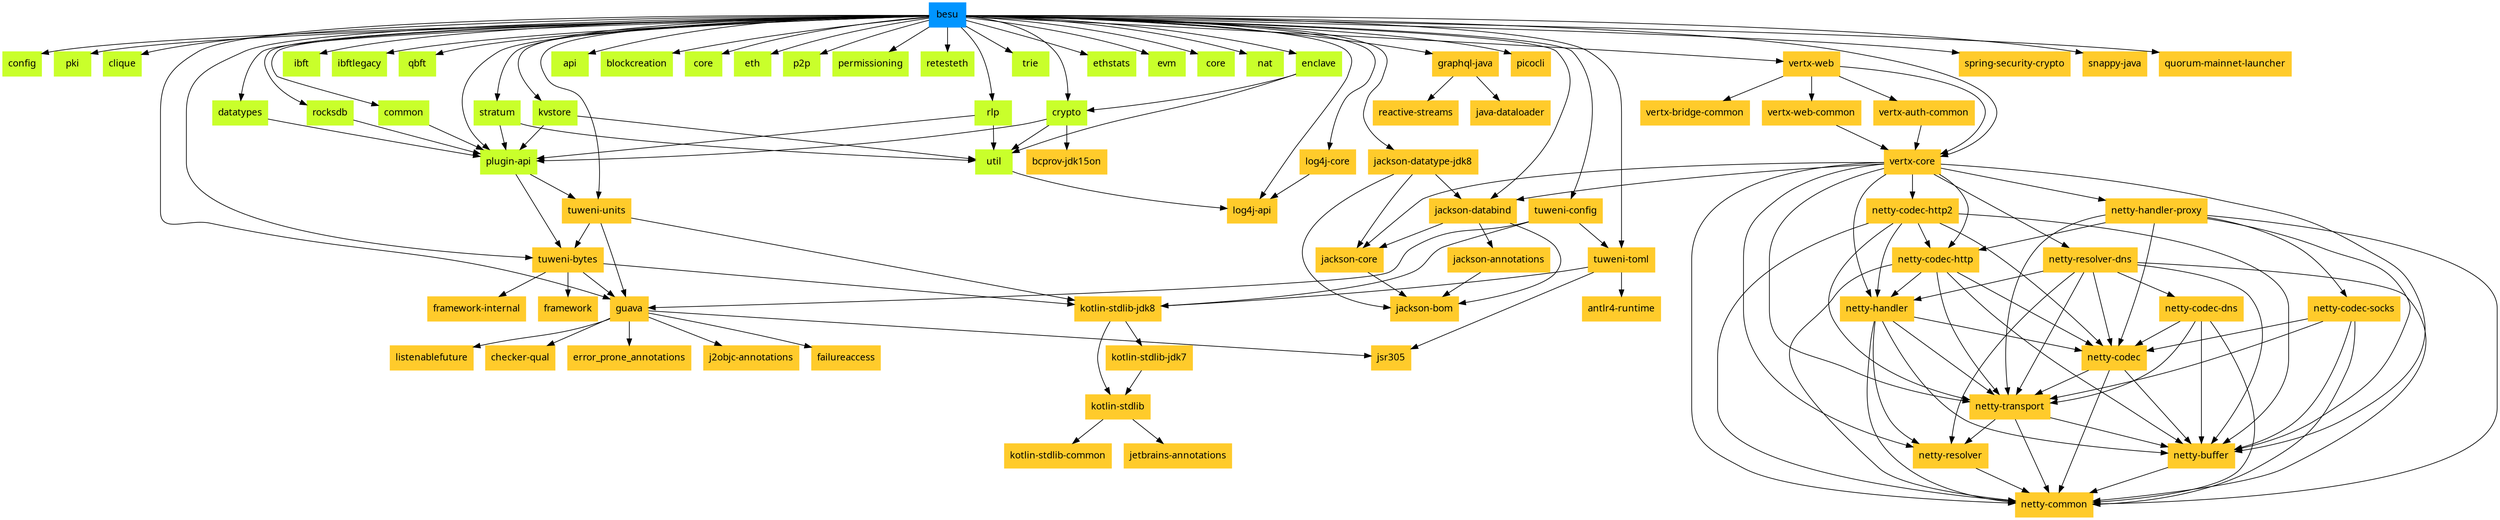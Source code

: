 digraph "tree" {
node ["fontname"="Linux Biolinum"]
"besubesu" ["shape"="rectangle","color"="#0095FF","style"="filled","label"="besu"]
"besuconfig" ["shape"="rectangle","color"="#C9FF2B","style"="filled","label"="config"]
"besupki" ["shape"="rectangle","color"="#C9FF2B","style"="filled","label"="pki"]
"besuconsensusclique" ["shape"="rectangle","color"="#C9FF2B","style"="filled","label"="clique"]
"besuconsensuscommon" ["shape"="rectangle","color"="#C9FF2B","style"="filled","label"="common"]
"besupluginapi" ["style"="filled","label"="plugin-api","shape"="rectangle","color"="#C9FF2B"]
"orgapachetuwenituweniunits" ["style"="filled","label"="tuweni-units","shape"="rectangle","color"="#ffcb2b"]
"orgapachetuwenituwenibytes" ["style"="filled","label"="tuweni-bytes","shape"="rectangle","color"="#ffcb2b"]
"comgoogleguavaguava" ["style"="filled","label"="guava","shape"="rectangle","color"="#ffcb2b"]
"comgoogleguavafailureaccess" ["shape"="rectangle","color"="#ffcb2b","style"="filled","label"="failureaccess"]
"comgoogleguavalistenablefuture" ["shape"="rectangle","color"="#ffcb2b","style"="filled","label"="listenablefuture"]
"comgooglecodefindbugsjsr305" ["shape"="rectangle","color"="#ffcb2b","style"="filled","label"="jsr305"]
"orgcheckerframeworkcheckerqual" ["shape"="rectangle","color"="#ffcb2b","style"="filled","label"="checker-qual"]
"comgoogleerrorproneerror_prone_annotations" ["shape"="rectangle","color"="#ffcb2b","style"="filled","label"="error_prone_annotations"]
"comgooglej2objcj2objcannotations" ["shape"="rectangle","color"="#ffcb2b","style"="filled","label"="j2objc-annotations"]
"orgconnidframework" ["shape"="rectangle","color"="#ffcb2b","style"="filled","label"="framework"]
"orgconnidframeworkinternal" ["shape"="rectangle","color"="#ffcb2b","style"="filled","label"="framework-internal"]
"orgjetbrainskotlinkotlinstdlibjdk8" ["style"="filled","label"="kotlin-stdlib-jdk8","shape"="rectangle","color"="#ffcb2b"]
"orgjetbrainskotlinkotlinstdlibjdk7" ["shape"="rectangle","color"="#ffcb2b","style"="filled","label"="kotlin-stdlib-jdk7"]
"orgjetbrainskotlinkotlinstdlib" ["style"="filled","label"="kotlin-stdlib","shape"="rectangle","color"="#ffcb2b"]
"orgjetbrainskotlinkotlinstdlibcommon" ["shape"="rectangle","color"="#ffcb2b","style"="filled","label"="kotlin-stdlib-common"]
"orgjetbrainsannotations" ["shape"="rectangle","color"="#ffcb2b","style"="filled","label"="jetbrains-annotations"]
"besuconsensusibft" ["shape"="rectangle","color"="#C9FF2B","style"="filled","label"="ibft"]
"besuconsensusibftlegacy" ["shape"="rectangle","color"="#C9FF2B","style"="filled","label"="ibftlegacy"]
"besuconsensusqbft" ["shape"="rectangle","color"="#C9FF2B","style"="filled","label"="qbft"]
"besucrypto" ["style"="filled","label"="crypto","shape"="rectangle","color"="#C9FF2B"]
"besuutil" ["style"="filled","label"="util","shape"="rectangle","color"="#C9FF2B"]
"orgapachelogginglog4jlog4japi" ["shape"="rectangle","color"="#ffcb2b","style"="filled","label"="log4j-api"]
"orgbouncycastlebcprovjdk15on" ["shape"="rectangle","color"="#ffcb2b","style"="filled","label"="bcprov-jdk15on"]
"besudatatypes" ["shape"="rectangle","color"="#C9FF2B","style"="filled","label"="datatypes"]
"besuenclave" ["shape"="rectangle","color"="#C9FF2B","style"="filled","label"="enclave"]
"besuethereumapi" ["shape"="rectangle","color"="#C9FF2B","style"="filled","label"="api"]
"besuethereumblockcreation" ["shape"="rectangle","color"="#C9FF2B","style"="filled","label"="blockcreation"]
"besuethereumcore" ["shape"="rectangle","color"="#C9FF2B","style"="filled","label"="core"]
"besuethereumeth" ["shape"="rectangle","color"="#C9FF2B","style"="filled","label"="eth"]
"besuethereump2p" ["shape"="rectangle","color"="#C9FF2B","style"="filled","label"="p2p"]
"besuethereumpermissioning" ["shape"="rectangle","color"="#C9FF2B","style"="filled","label"="permissioning"]
"besuethereumretesteth" ["shape"="rectangle","color"="#C9FF2B","style"="filled","label"="retesteth"]
"besuethereumrlp" ["shape"="rectangle","color"="#C9FF2B","style"="filled","label"="rlp"]
"besuethereumtrie" ["shape"="rectangle","color"="#C9FF2B","style"="filled","label"="trie"]
"besuethereumstratum" ["shape"="rectangle","color"="#C9FF2B","style"="filled","label"="stratum"]
"besuethereumethstats" ["shape"="rectangle","color"="#C9FF2B","style"="filled","label"="ethstats"]
"besuevm" ["shape"="rectangle","color"="#C9FF2B","style"="filled","label"="evm"]
"besumetricscore" ["shape"="rectangle","color"="#C9FF2B","style"="filled","label"="core"]
"besunat" ["shape"="rectangle","color"="#C9FF2B","style"="filled","label"="nat"]
"besupluginsrocksdb" ["shape"="rectangle","color"="#C9FF2B","style"="filled","label"="rocksdb"]
"besuserviceskvstore" ["shape"="rectangle","color"="#C9FF2B","style"="filled","label"="kvstore"]
"comfasterxmljacksoncorejacksondatabind" ["style"="filled","label"="jackson-databind","shape"="rectangle","color"="#ffcb2b"]
"comfasterxmljacksoncorejacksonannotations" ["shape"="rectangle","color"="#ffcb2b","style"="filled","label"="jackson-annotations"]
"comfasterxmljacksonjacksonbom" ["shape"="rectangle","color"="#ffcb2b","style"="filled","label"="jackson-bom"]
"comfasterxmljacksoncorejacksoncore" ["style"="filled","label"="jackson-core","shape"="rectangle","color"="#ffcb2b"]
"comfasterxmljacksondatatypejacksondatatypejdk8" ["shape"="rectangle","color"="#ffcb2b","style"="filled","label"="jackson-datatype-jdk8"]
"comgraphqljavagraphqljava" ["shape"="rectangle","color"="#ffcb2b","style"="filled","label"="graphql-java"]
"comgraphqljavajavadataloader" ["shape"="rectangle","color"="#ffcb2b","style"="filled","label"="java-dataloader"]
"orgreactivestreamsreactivestreams" ["shape"="rectangle","color"="#ffcb2b","style"="filled","label"="reactive-streams"]
"infopicoclipicocli" ["shape"="rectangle","color"="#ffcb2b","style"="filled","label"="picocli"]
"iovertxvertxcore" ["style"="filled","label"="vertx-core","shape"="rectangle","color"="#ffcb2b"]
"ionettynettyhandlerproxy" ["shape"="rectangle","color"="#ffcb2b","style"="filled","label"="netty-handler-proxy"]
"ionettynettycodechttp" ["style"="filled","label"="netty-codec-http","shape"="rectangle","color"="#ffcb2b"]
"ionettynettyhandler" ["style"="filled","label"="netty-handler","shape"="rectangle","color"="#ffcb2b"]
"ionettynettycodec" ["style"="filled","label"="netty-codec","shape"="rectangle","color"="#ffcb2b"]
"ionettynettytransport" ["style"="filled","label"="netty-transport","shape"="rectangle","color"="#ffcb2b"]
"ionettynettybuffer" ["style"="filled","label"="netty-buffer","shape"="rectangle","color"="#ffcb2b"]
"ionettynettycommon" ["shape"="rectangle","color"="#ffcb2b","style"="filled","label"="netty-common"]
"ionettynettyresolver" ["style"="filled","label"="netty-resolver","shape"="rectangle","color"="#ffcb2b"]
"ionettynettycodecsocks" ["shape"="rectangle","color"="#ffcb2b","style"="filled","label"="netty-codec-socks"]
"ionettynettycodechttp2" ["shape"="rectangle","color"="#ffcb2b","style"="filled","label"="netty-codec-http2"]
"ionettynettyresolverdns" ["shape"="rectangle","color"="#ffcb2b","style"="filled","label"="netty-resolver-dns"]
"ionettynettycodecdns" ["shape"="rectangle","color"="#ffcb2b","style"="filled","label"="netty-codec-dns"]
"iovertxvertxweb" ["shape"="rectangle","color"="#ffcb2b","style"="filled","label"="vertx-web"]
"iovertxvertxwebcommon" ["shape"="rectangle","color"="#ffcb2b","style"="filled","label"="vertx-web-common"]
"iovertxvertxauthcommon" ["shape"="rectangle","color"="#ffcb2b","style"="filled","label"="vertx-auth-common"]
"iovertxvertxbridgecommon" ["shape"="rectangle","color"="#ffcb2b","style"="filled","label"="vertx-bridge-common"]
"orgapachelogginglog4jlog4jcore" ["shape"="rectangle","color"="#ffcb2b","style"="filled","label"="log4j-core"]
"orgapachetuwenituweniconfig" ["shape"="rectangle","color"="#ffcb2b","style"="filled","label"="tuweni-config"]
"orgapachetuwenituwenitoml" ["style"="filled","label"="tuweni-toml","shape"="rectangle","color"="#ffcb2b"]
"organtlrantlr4runtime" ["shape"="rectangle","color"="#ffcb2b","style"="filled","label"="antlr4-runtime"]
"orgspringframeworksecurityspringsecuritycrypto" ["shape"="rectangle","color"="#ffcb2b","style"="filled","label"="spring-security-crypto"]
"orgxerialsnappysnappyjava" ["shape"="rectangle","color"="#ffcb2b","style"="filled","label"="snappy-java"]
"netconsensysservicesquorummainnetlauncher" ["shape"="rectangle","color"="#ffcb2b","style"="filled","label"="quorum-mainnet-launcher"]
{
graph ["rank"="same"]
"besubesu"
}
"besubesu" -> "besuconfig"
"besubesu" -> "besupki"
"besubesu" -> "besuconsensusclique"
"besubesu" -> "besuconsensuscommon"
"besubesu" -> "besuconsensusibft"
"besubesu" -> "besuconsensusibftlegacy"
"besubesu" -> "besuconsensusqbft"
"besubesu" -> "besucrypto"
"besubesu" -> "besudatatypes"
"besubesu" -> "besuenclave"
"besubesu" -> "besuethereumapi"
"besubesu" -> "besuethereumblockcreation"
"besubesu" -> "besuethereumcore"
"besubesu" -> "besuethereumeth"
"besubesu" -> "besuethereump2p"
"besubesu" -> "besuethereumpermissioning"
"besubesu" -> "besuethereumretesteth"
"besubesu" -> "besuethereumrlp"
"besubesu" -> "besuethereumtrie"
"besubesu" -> "besuethereumstratum"
"besubesu" -> "besuethereumethstats"
"besubesu" -> "besuevm"
"besubesu" -> "besumetricscore"
"besubesu" -> "besunat"
"besubesu" -> "besupluginapi"
"besubesu" -> "besupluginsrocksdb"
"besubesu" -> "besuserviceskvstore"
"besubesu" -> "comfasterxmljacksoncorejacksondatabind"
"besubesu" -> "comfasterxmljacksondatatypejacksondatatypejdk8"
"besubesu" -> "comgoogleguavaguava"
"besubesu" -> "comgraphqljavagraphqljava"
"besubesu" -> "infopicoclipicocli"
"besubesu" -> "iovertxvertxcore"
"besubesu" -> "iovertxvertxweb"
"besubesu" -> "orgapachelogginglog4jlog4japi"
"besubesu" -> "orgapachelogginglog4jlog4jcore"
"besubesu" -> "orgapachetuwenituwenibytes"
"besubesu" -> "orgapachetuwenituweniconfig"
"besubesu" -> "orgapachetuwenituwenitoml"
"besubesu" -> "orgapachetuwenituweniunits"
"besubesu" -> "orgspringframeworksecurityspringsecuritycrypto"
"besubesu" -> "orgxerialsnappysnappyjava"
"besubesu" -> "netconsensysservicesquorummainnetlauncher"
"besuconsensuscommon" -> "besupluginapi"
"besupluginapi" -> "orgapachetuwenituweniunits"
"besupluginapi" -> "orgapachetuwenituwenibytes"
"orgapachetuwenituweniunits" -> "orgapachetuwenituwenibytes"
"orgapachetuwenituweniunits" -> "comgoogleguavaguava"
"orgapachetuwenituweniunits" -> "orgjetbrainskotlinkotlinstdlibjdk8"
"orgapachetuwenituwenibytes" -> "comgoogleguavaguava"
"orgapachetuwenituwenibytes" -> "orgconnidframework"
"orgapachetuwenituwenibytes" -> "orgconnidframeworkinternal"
"orgapachetuwenituwenibytes" -> "orgjetbrainskotlinkotlinstdlibjdk8"
"comgoogleguavaguava" -> "comgoogleguavafailureaccess"
"comgoogleguavaguava" -> "comgoogleguavalistenablefuture"
"comgoogleguavaguava" -> "comgooglecodefindbugsjsr305"
"comgoogleguavaguava" -> "orgcheckerframeworkcheckerqual"
"comgoogleguavaguava" -> "comgoogleerrorproneerror_prone_annotations"
"comgoogleguavaguava" -> "comgooglej2objcj2objcannotations"
"orgjetbrainskotlinkotlinstdlibjdk8" -> "orgjetbrainskotlinkotlinstdlibjdk7"
"orgjetbrainskotlinkotlinstdlibjdk8" -> "orgjetbrainskotlinkotlinstdlib"
"orgjetbrainskotlinkotlinstdlibjdk7" -> "orgjetbrainskotlinkotlinstdlib"
"orgjetbrainskotlinkotlinstdlib" -> "orgjetbrainskotlinkotlinstdlibcommon"
"orgjetbrainskotlinkotlinstdlib" -> "orgjetbrainsannotations"
"besucrypto" -> "besupluginapi"
"besucrypto" -> "besuutil"
"besucrypto" -> "orgbouncycastlebcprovjdk15on"
"besuutil" -> "orgapachelogginglog4jlog4japi"
"besudatatypes" -> "besupluginapi"
"besuenclave" -> "besucrypto"
"besuenclave" -> "besuutil"
"besuethereumrlp" -> "besupluginapi"
"besuethereumrlp" -> "besuutil"
"besuethereumstratum" -> "besupluginapi"
"besuethereumstratum" -> "besuutil"
"besupluginsrocksdb" -> "besupluginapi"
"besuserviceskvstore" -> "besupluginapi"
"besuserviceskvstore" -> "besuutil"
"comfasterxmljacksoncorejacksondatabind" -> "comfasterxmljacksoncorejacksonannotations"
"comfasterxmljacksoncorejacksondatabind" -> "comfasterxmljacksoncorejacksoncore"
"comfasterxmljacksoncorejacksondatabind" -> "comfasterxmljacksonjacksonbom"
"comfasterxmljacksoncorejacksonannotations" -> "comfasterxmljacksonjacksonbom"
"comfasterxmljacksoncorejacksoncore" -> "comfasterxmljacksonjacksonbom"
"comfasterxmljacksondatatypejacksondatatypejdk8" -> "comfasterxmljacksoncorejacksoncore"
"comfasterxmljacksondatatypejacksondatatypejdk8" -> "comfasterxmljacksonjacksonbom"
"comfasterxmljacksondatatypejacksondatatypejdk8" -> "comfasterxmljacksoncorejacksondatabind"
"comgraphqljavagraphqljava" -> "comgraphqljavajavadataloader"
"comgraphqljavagraphqljava" -> "orgreactivestreamsreactivestreams"
"iovertxvertxcore" -> "comfasterxmljacksoncorejacksoncore"
"iovertxvertxcore" -> "comfasterxmljacksoncorejacksondatabind"
"iovertxvertxcore" -> "ionettynettyhandlerproxy"
"iovertxvertxcore" -> "ionettynettycodechttp2"
"iovertxvertxcore" -> "ionettynettycodechttp"
"iovertxvertxcore" -> "ionettynettyresolverdns"
"iovertxvertxcore" -> "ionettynettyhandler"
"iovertxvertxcore" -> "ionettynettytransport"
"iovertxvertxcore" -> "ionettynettybuffer"
"iovertxvertxcore" -> "ionettynettyresolver"
"iovertxvertxcore" -> "ionettynettycommon"
"ionettynettyhandlerproxy" -> "ionettynettycodechttp"
"ionettynettyhandlerproxy" -> "ionettynettycodecsocks"
"ionettynettyhandlerproxy" -> "ionettynettycodec"
"ionettynettyhandlerproxy" -> "ionettynettytransport"
"ionettynettyhandlerproxy" -> "ionettynettybuffer"
"ionettynettyhandlerproxy" -> "ionettynettycommon"
"ionettynettycodechttp" -> "ionettynettyhandler"
"ionettynettycodechttp" -> "ionettynettycodec"
"ionettynettycodechttp" -> "ionettynettytransport"
"ionettynettycodechttp" -> "ionettynettybuffer"
"ionettynettycodechttp" -> "ionettynettycommon"
"ionettynettyhandler" -> "ionettynettycodec"
"ionettynettyhandler" -> "ionettynettytransport"
"ionettynettyhandler" -> "ionettynettybuffer"
"ionettynettyhandler" -> "ionettynettyresolver"
"ionettynettyhandler" -> "ionettynettycommon"
"ionettynettycodec" -> "ionettynettytransport"
"ionettynettycodec" -> "ionettynettybuffer"
"ionettynettycodec" -> "ionettynettycommon"
"ionettynettytransport" -> "ionettynettybuffer"
"ionettynettytransport" -> "ionettynettyresolver"
"ionettynettytransport" -> "ionettynettycommon"
"ionettynettybuffer" -> "ionettynettycommon"
"ionettynettyresolver" -> "ionettynettycommon"
"ionettynettycodecsocks" -> "ionettynettycodec"
"ionettynettycodecsocks" -> "ionettynettytransport"
"ionettynettycodecsocks" -> "ionettynettybuffer"
"ionettynettycodecsocks" -> "ionettynettycommon"
"ionettynettycodechttp2" -> "ionettynettycodechttp"
"ionettynettycodechttp2" -> "ionettynettyhandler"
"ionettynettycodechttp2" -> "ionettynettycodec"
"ionettynettycodechttp2" -> "ionettynettytransport"
"ionettynettycodechttp2" -> "ionettynettybuffer"
"ionettynettycodechttp2" -> "ionettynettycommon"
"ionettynettyresolverdns" -> "ionettynettyhandler"
"ionettynettyresolverdns" -> "ionettynettycodecdns"
"ionettynettyresolverdns" -> "ionettynettycodec"
"ionettynettyresolverdns" -> "ionettynettytransport"
"ionettynettyresolverdns" -> "ionettynettybuffer"
"ionettynettyresolverdns" -> "ionettynettyresolver"
"ionettynettyresolverdns" -> "ionettynettycommon"
"ionettynettycodecdns" -> "ionettynettycodec"
"ionettynettycodecdns" -> "ionettynettytransport"
"ionettynettycodecdns" -> "ionettynettybuffer"
"ionettynettycodecdns" -> "ionettynettycommon"
"iovertxvertxweb" -> "iovertxvertxwebcommon"
"iovertxvertxweb" -> "iovertxvertxauthcommon"
"iovertxvertxweb" -> "iovertxvertxcore"
"iovertxvertxweb" -> "iovertxvertxbridgecommon"
"iovertxvertxwebcommon" -> "iovertxvertxcore"
"iovertxvertxauthcommon" -> "iovertxvertxcore"
"orgapachelogginglog4jlog4jcore" -> "orgapachelogginglog4jlog4japi"
"orgapachetuwenituweniconfig" -> "comgoogleguavaguava"
"orgapachetuwenituweniconfig" -> "orgapachetuwenituwenitoml"
"orgapachetuwenituweniconfig" -> "orgjetbrainskotlinkotlinstdlibjdk8"
"orgapachetuwenituwenitoml" -> "comgooglecodefindbugsjsr305"
"orgapachetuwenituwenitoml" -> "orgjetbrainskotlinkotlinstdlibjdk8"
"orgapachetuwenituwenitoml" -> "organtlrantlr4runtime"
}
